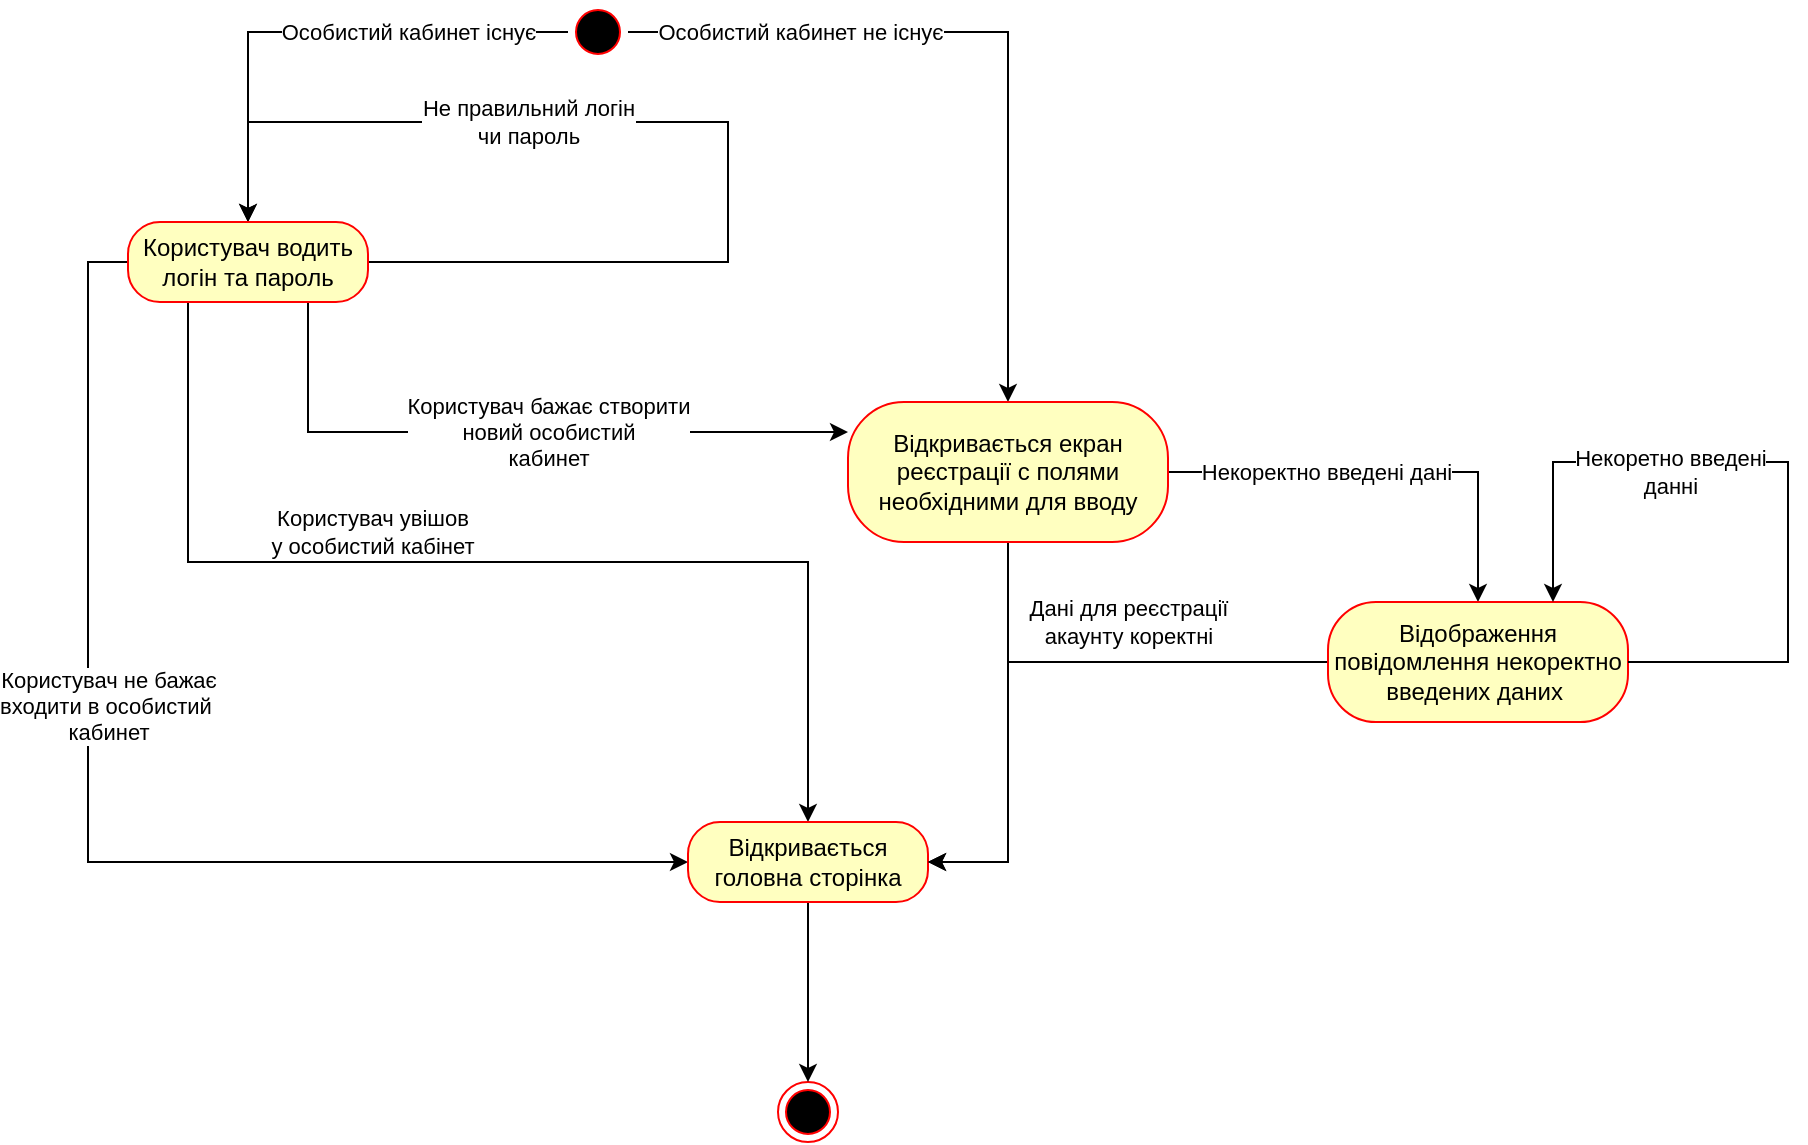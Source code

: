 <mxfile version="22.1.2" type="device">
  <diagram name="Page-1" id="58cdce13-f638-feb5-8d6f-7d28b1aa9fa0">
    <mxGraphModel dx="941" dy="532" grid="1" gridSize="10" guides="1" tooltips="1" connect="1" arrows="1" fold="1" page="1" pageScale="1" pageWidth="1100" pageHeight="850" background="none" math="0" shadow="0">
      <root>
        <mxCell id="0" />
        <mxCell id="1" parent="0" />
        <mxCell id="WrnixrNfzWl92gCkEUBg-3" value="" style="ellipse;html=1;shape=endState;fillColor=#000000;strokeColor=#ff0000;" vertex="1" parent="1">
          <mxGeometry x="565" y="600" width="30" height="30" as="geometry" />
        </mxCell>
        <mxCell id="WrnixrNfzWl92gCkEUBg-17" style="edgeStyle=orthogonalEdgeStyle;rounded=0;orthogonalLoop=1;jettySize=auto;html=1;entryX=0.5;entryY=0;entryDx=0;entryDy=0;" edge="1" parent="1" source="WrnixrNfzWl92gCkEUBg-15" target="WrnixrNfzWl92gCkEUBg-21">
          <mxGeometry relative="1" as="geometry">
            <mxPoint x="190" y="200" as="targetPoint" />
          </mxGeometry>
        </mxCell>
        <mxCell id="WrnixrNfzWl92gCkEUBg-19" value="Особистий кабинет існує" style="edgeLabel;html=1;align=center;verticalAlign=middle;resizable=0;points=[];" vertex="1" connectable="0" parent="WrnixrNfzWl92gCkEUBg-17">
          <mxGeometry x="-0.452" relative="1" as="geometry">
            <mxPoint x="-10" as="offset" />
          </mxGeometry>
        </mxCell>
        <mxCell id="WrnixrNfzWl92gCkEUBg-18" style="edgeStyle=orthogonalEdgeStyle;rounded=0;orthogonalLoop=1;jettySize=auto;html=1;entryX=0.5;entryY=0;entryDx=0;entryDy=0;" edge="1" parent="1" source="WrnixrNfzWl92gCkEUBg-15" target="WrnixrNfzWl92gCkEUBg-39">
          <mxGeometry relative="1" as="geometry">
            <mxPoint x="820" y="190" as="targetPoint" />
            <Array as="points">
              <mxPoint x="680" y="75" />
            </Array>
          </mxGeometry>
        </mxCell>
        <mxCell id="WrnixrNfzWl92gCkEUBg-20" value="Особистий кабинет не існує" style="edgeLabel;html=1;align=center;verticalAlign=middle;resizable=0;points=[];" vertex="1" connectable="0" parent="WrnixrNfzWl92gCkEUBg-18">
          <mxGeometry x="-0.392" y="-1" relative="1" as="geometry">
            <mxPoint x="-28" y="-1" as="offset" />
          </mxGeometry>
        </mxCell>
        <mxCell id="WrnixrNfzWl92gCkEUBg-15" value="" style="ellipse;html=1;shape=startState;fillColor=#000000;strokeColor=#ff0000;" vertex="1" parent="1">
          <mxGeometry x="460" y="60" width="30" height="30" as="geometry" />
        </mxCell>
        <mxCell id="WrnixrNfzWl92gCkEUBg-24" style="edgeStyle=orthogonalEdgeStyle;rounded=0;orthogonalLoop=1;jettySize=auto;html=1;exitX=0;exitY=0.5;exitDx=0;exitDy=0;entryX=0;entryY=0.5;entryDx=0;entryDy=0;" edge="1" parent="1" source="WrnixrNfzWl92gCkEUBg-21" target="WrnixrNfzWl92gCkEUBg-34">
          <mxGeometry relative="1" as="geometry">
            <mxPoint x="100" y="300" as="targetPoint" />
            <mxPoint x="230" y="190" as="sourcePoint" />
          </mxGeometry>
        </mxCell>
        <mxCell id="WrnixrNfzWl92gCkEUBg-25" value="Користувач не бажає&lt;br&gt;входити в особистий&amp;nbsp;&lt;br&gt;кабинет" style="edgeLabel;html=1;align=center;verticalAlign=middle;resizable=0;points=[];" vertex="1" connectable="0" parent="WrnixrNfzWl92gCkEUBg-24">
          <mxGeometry x="-0.371" y="-2" relative="1" as="geometry">
            <mxPoint x="12" y="47" as="offset" />
          </mxGeometry>
        </mxCell>
        <mxCell id="WrnixrNfzWl92gCkEUBg-27" style="edgeStyle=orthogonalEdgeStyle;rounded=0;orthogonalLoop=1;jettySize=auto;html=1;exitX=1;exitY=0.5;exitDx=0;exitDy=0;" edge="1" parent="1" source="WrnixrNfzWl92gCkEUBg-21">
          <mxGeometry relative="1" as="geometry">
            <mxPoint x="300" y="170" as="targetPoint" />
            <mxPoint x="360" y="190.0" as="sourcePoint" />
            <Array as="points">
              <mxPoint x="540" y="190" />
              <mxPoint x="540" y="120" />
            </Array>
          </mxGeometry>
        </mxCell>
        <mxCell id="WrnixrNfzWl92gCkEUBg-28" value="Не правильний логін &lt;br&gt;чи пароль" style="edgeLabel;html=1;align=center;verticalAlign=middle;resizable=0;points=[];" vertex="1" connectable="0" parent="WrnixrNfzWl92gCkEUBg-27">
          <mxGeometry x="-0.604" y="-1" relative="1" as="geometry">
            <mxPoint x="-27" y="-71" as="offset" />
          </mxGeometry>
        </mxCell>
        <mxCell id="WrnixrNfzWl92gCkEUBg-32" style="edgeStyle=orthogonalEdgeStyle;rounded=0;orthogonalLoop=1;jettySize=auto;html=1;entryX=0.5;entryY=0;entryDx=0;entryDy=0;" edge="1" parent="1" source="WrnixrNfzWl92gCkEUBg-21" target="WrnixrNfzWl92gCkEUBg-34">
          <mxGeometry relative="1" as="geometry">
            <mxPoint x="270" y="300" as="targetPoint" />
            <Array as="points">
              <mxPoint x="270" y="340" />
              <mxPoint x="580" y="340" />
            </Array>
          </mxGeometry>
        </mxCell>
        <mxCell id="WrnixrNfzWl92gCkEUBg-33" value="Користувач увішов &lt;br&gt;у особистий кабінет" style="edgeLabel;html=1;align=center;verticalAlign=middle;resizable=0;points=[];" vertex="1" connectable="0" parent="WrnixrNfzWl92gCkEUBg-32">
          <mxGeometry x="-0.221" y="3" relative="1" as="geometry">
            <mxPoint y="-12" as="offset" />
          </mxGeometry>
        </mxCell>
        <mxCell id="WrnixrNfzWl92gCkEUBg-37" style="edgeStyle=orthogonalEdgeStyle;rounded=0;orthogonalLoop=1;jettySize=auto;html=1;exitX=0.75;exitY=1;exitDx=0;exitDy=0;" edge="1" parent="1" source="WrnixrNfzWl92gCkEUBg-21" target="WrnixrNfzWl92gCkEUBg-39">
          <mxGeometry relative="1" as="geometry">
            <mxPoint x="700" y="275" as="targetPoint" />
            <Array as="points">
              <mxPoint x="330" y="275" />
            </Array>
          </mxGeometry>
        </mxCell>
        <mxCell id="WrnixrNfzWl92gCkEUBg-38" value="Користувач бажає створити&lt;br&gt;новий особистий&lt;br&gt;кабинет" style="edgeLabel;html=1;align=center;verticalAlign=middle;resizable=0;points=[];" vertex="1" connectable="0" parent="WrnixrNfzWl92gCkEUBg-37">
          <mxGeometry x="-0.165" relative="1" as="geometry">
            <mxPoint x="45" as="offset" />
          </mxGeometry>
        </mxCell>
        <mxCell id="WrnixrNfzWl92gCkEUBg-21" value="Користувач водить логін та пароль" style="rounded=1;whiteSpace=wrap;html=1;arcSize=40;fontColor=#000000;fillColor=#ffffc0;strokeColor=#ff0000;" vertex="1" parent="1">
          <mxGeometry x="240" y="170" width="120" height="40" as="geometry" />
        </mxCell>
        <mxCell id="WrnixrNfzWl92gCkEUBg-52" style="edgeStyle=orthogonalEdgeStyle;rounded=0;orthogonalLoop=1;jettySize=auto;html=1;" edge="1" parent="1" source="WrnixrNfzWl92gCkEUBg-34" target="WrnixrNfzWl92gCkEUBg-3">
          <mxGeometry relative="1" as="geometry" />
        </mxCell>
        <mxCell id="WrnixrNfzWl92gCkEUBg-34" value="Відкривається головна сторінка" style="rounded=1;whiteSpace=wrap;html=1;arcSize=40;fontColor=#000000;fillColor=#ffffc0;strokeColor=#ff0000;" vertex="1" parent="1">
          <mxGeometry x="520" y="470" width="120" height="40" as="geometry" />
        </mxCell>
        <mxCell id="WrnixrNfzWl92gCkEUBg-41" style="edgeStyle=orthogonalEdgeStyle;rounded=0;orthogonalLoop=1;jettySize=auto;html=1;" edge="1" parent="1" source="WrnixrNfzWl92gCkEUBg-39" target="WrnixrNfzWl92gCkEUBg-43">
          <mxGeometry relative="1" as="geometry">
            <mxPoint x="970" y="350" as="targetPoint" />
          </mxGeometry>
        </mxCell>
        <mxCell id="WrnixrNfzWl92gCkEUBg-42" value="Некоректно введені дані" style="edgeLabel;html=1;align=center;verticalAlign=middle;resizable=0;points=[];" vertex="1" connectable="0" parent="WrnixrNfzWl92gCkEUBg-41">
          <mxGeometry x="-0.543" y="-2" relative="1" as="geometry">
            <mxPoint x="28" y="-2" as="offset" />
          </mxGeometry>
        </mxCell>
        <mxCell id="WrnixrNfzWl92gCkEUBg-49" style="edgeStyle=orthogonalEdgeStyle;rounded=0;orthogonalLoop=1;jettySize=auto;html=1;entryX=1;entryY=0.5;entryDx=0;entryDy=0;" edge="1" parent="1" source="WrnixrNfzWl92gCkEUBg-39" target="WrnixrNfzWl92gCkEUBg-34">
          <mxGeometry relative="1" as="geometry" />
        </mxCell>
        <mxCell id="WrnixrNfzWl92gCkEUBg-51" value="Дані для реєстрації &lt;br&gt;акаунту коректні" style="edgeLabel;html=1;align=center;verticalAlign=middle;resizable=0;points=[];" vertex="1" connectable="0" parent="WrnixrNfzWl92gCkEUBg-49">
          <mxGeometry x="-0.682" y="1" relative="1" as="geometry">
            <mxPoint x="59" y="8" as="offset" />
          </mxGeometry>
        </mxCell>
        <mxCell id="WrnixrNfzWl92gCkEUBg-39" value="Відкривається екран реєстрації с полями необхідними для вводу" style="rounded=1;whiteSpace=wrap;html=1;arcSize=40;fontColor=#000000;fillColor=#ffffc0;strokeColor=#ff0000;" vertex="1" parent="1">
          <mxGeometry x="600" y="260" width="160" height="70" as="geometry" />
        </mxCell>
        <mxCell id="WrnixrNfzWl92gCkEUBg-50" style="edgeStyle=orthogonalEdgeStyle;rounded=0;orthogonalLoop=1;jettySize=auto;html=1;entryX=1;entryY=0.5;entryDx=0;entryDy=0;" edge="1" parent="1" source="WrnixrNfzWl92gCkEUBg-43" target="WrnixrNfzWl92gCkEUBg-34">
          <mxGeometry relative="1" as="geometry">
            <mxPoint x="720" y="500" as="targetPoint" />
            <Array as="points">
              <mxPoint x="680" y="390" />
              <mxPoint x="680" y="490" />
            </Array>
          </mxGeometry>
        </mxCell>
        <mxCell id="WrnixrNfzWl92gCkEUBg-43" value="Відображення повідомлення некоректно введених даних&amp;nbsp;" style="rounded=1;whiteSpace=wrap;html=1;arcSize=40;fontColor=#000000;fillColor=#ffffc0;strokeColor=#ff0000;" vertex="1" parent="1">
          <mxGeometry x="840" y="360" width="150" height="60" as="geometry" />
        </mxCell>
        <mxCell id="WrnixrNfzWl92gCkEUBg-47" style="edgeStyle=orthogonalEdgeStyle;rounded=0;orthogonalLoop=1;jettySize=auto;html=1;entryX=0.75;entryY=0;entryDx=0;entryDy=0;" edge="1" parent="1" source="WrnixrNfzWl92gCkEUBg-43" target="WrnixrNfzWl92gCkEUBg-43">
          <mxGeometry relative="1" as="geometry">
            <Array as="points">
              <mxPoint x="1070" y="390" />
              <mxPoint x="1060" y="290" />
            </Array>
          </mxGeometry>
        </mxCell>
        <mxCell id="WrnixrNfzWl92gCkEUBg-48" value="Некоретно введені &lt;br&gt;данні" style="edgeLabel;html=1;align=center;verticalAlign=middle;resizable=0;points=[];" vertex="1" connectable="0" parent="WrnixrNfzWl92gCkEUBg-47">
          <mxGeometry x="-0.578" y="2" relative="1" as="geometry">
            <mxPoint x="-57" y="-93" as="offset" />
          </mxGeometry>
        </mxCell>
      </root>
    </mxGraphModel>
  </diagram>
</mxfile>

